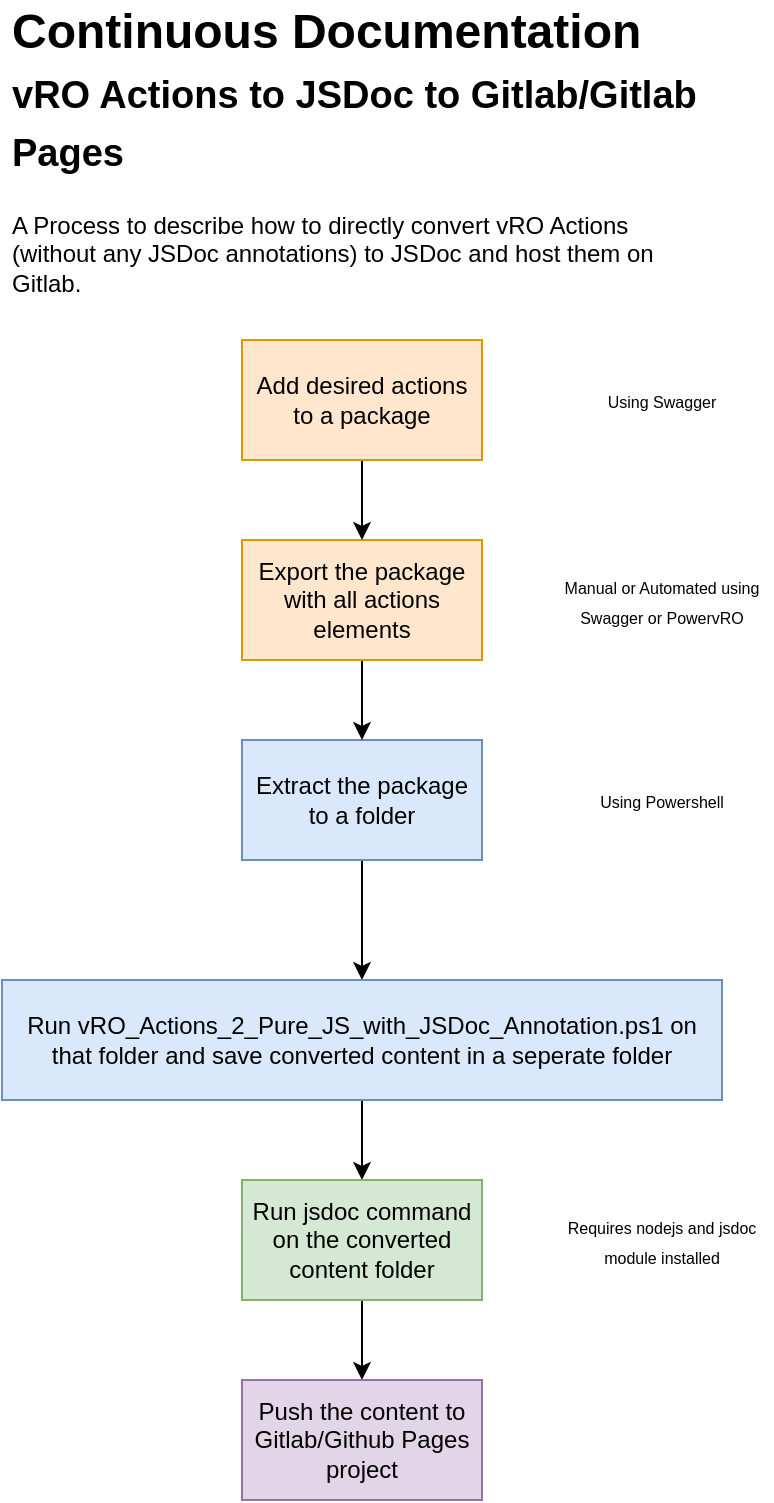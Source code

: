 <mxfile version="15.8.2" type="github">
  <diagram id="C5RBs43oDa-KdzZeNtuy" name="Page-1">
    <mxGraphModel dx="1609" dy="379" grid="1" gridSize="10" guides="1" tooltips="1" connect="1" arrows="1" fold="1" page="1" pageScale="1" pageWidth="827" pageHeight="1169" math="0" shadow="0">
      <root>
        <mxCell id="WIyWlLk6GJQsqaUBKTNV-0" />
        <mxCell id="WIyWlLk6GJQsqaUBKTNV-1" parent="WIyWlLk6GJQsqaUBKTNV-0" />
        <mxCell id="NOtf0btlQG_n-EOP7QbI-31" style="edgeStyle=orthogonalEdgeStyle;rounded=0;orthogonalLoop=1;jettySize=auto;html=1;exitX=0.5;exitY=1;exitDx=0;exitDy=0;entryX=0.5;entryY=0;entryDx=0;entryDy=0;fontSize=8;" edge="1" parent="WIyWlLk6GJQsqaUBKTNV-1" source="NOtf0btlQG_n-EOP7QbI-1" target="NOtf0btlQG_n-EOP7QbI-4">
          <mxGeometry relative="1" as="geometry" />
        </mxCell>
        <mxCell id="NOtf0btlQG_n-EOP7QbI-1" value="Extract the package to a folder" style="rounded=0;whiteSpace=wrap;html=1;fillColor=#dae8fc;strokeColor=#6c8ebf;" vertex="1" parent="WIyWlLk6GJQsqaUBKTNV-1">
          <mxGeometry x="-45" y="410" width="120" height="60" as="geometry" />
        </mxCell>
        <mxCell id="NOtf0btlQG_n-EOP7QbI-30" style="edgeStyle=orthogonalEdgeStyle;rounded=0;orthogonalLoop=1;jettySize=auto;html=1;exitX=0.5;exitY=1;exitDx=0;exitDy=0;entryX=0.5;entryY=0;entryDx=0;entryDy=0;fontSize=8;" edge="1" parent="WIyWlLk6GJQsqaUBKTNV-1" source="NOtf0btlQG_n-EOP7QbI-2" target="NOtf0btlQG_n-EOP7QbI-1">
          <mxGeometry relative="1" as="geometry" />
        </mxCell>
        <mxCell id="NOtf0btlQG_n-EOP7QbI-2" value="Export the package with all actions elements" style="rounded=0;whiteSpace=wrap;html=1;fillColor=#ffe6cc;strokeColor=#d79b00;" vertex="1" parent="WIyWlLk6GJQsqaUBKTNV-1">
          <mxGeometry x="-45" y="310" width="120" height="60" as="geometry" />
        </mxCell>
        <mxCell id="NOtf0btlQG_n-EOP7QbI-27" style="edgeStyle=orthogonalEdgeStyle;rounded=0;orthogonalLoop=1;jettySize=auto;html=1;exitX=0.5;exitY=1;exitDx=0;exitDy=0;entryX=0.5;entryY=0;entryDx=0;entryDy=0;fontSize=8;" edge="1" parent="WIyWlLk6GJQsqaUBKTNV-1" source="NOtf0btlQG_n-EOP7QbI-4" target="NOtf0btlQG_n-EOP7QbI-12">
          <mxGeometry relative="1" as="geometry" />
        </mxCell>
        <mxCell id="NOtf0btlQG_n-EOP7QbI-4" value="Run vRO_Actions_2_Pure_JS_with_JSDoc_Annotation.ps1 on that folder and save converted content in a seperate folder" style="rounded=0;whiteSpace=wrap;html=1;fillColor=#dae8fc;strokeColor=#6c8ebf;" vertex="1" parent="WIyWlLk6GJQsqaUBKTNV-1">
          <mxGeometry x="-165" y="530" width="360" height="60" as="geometry" />
        </mxCell>
        <mxCell id="NOtf0btlQG_n-EOP7QbI-6" value="&lt;h1 style=&quot;line-height: 0&quot;&gt;Continuous Documentation&lt;/h1&gt;&lt;h1&gt;&lt;font style=&quot;font-size: 19px&quot;&gt;vRO Actions to JSDoc to Gitlab/Gitlab Pages&lt;/font&gt;&lt;/h1&gt;&lt;p&gt;A Process to describe how to directly convert vRO Actions (without any JSDoc annotations) to JSDoc and host them on Gitlab.&lt;/p&gt;" style="text;html=1;strokeColor=none;fillColor=none;spacing=5;spacingTop=-20;whiteSpace=wrap;overflow=hidden;rounded=0;" vertex="1" parent="WIyWlLk6GJQsqaUBKTNV-1">
          <mxGeometry x="-165" y="50" width="360" height="140" as="geometry" />
        </mxCell>
        <mxCell id="NOtf0btlQG_n-EOP7QbI-7" value="&lt;font style=&quot;font-size: 8px&quot;&gt;Manual or Automated using Swagger or PowervRO&lt;/font&gt;" style="text;html=1;strokeColor=none;fillColor=none;align=center;verticalAlign=middle;whiteSpace=wrap;rounded=0;" vertex="1" parent="WIyWlLk6GJQsqaUBKTNV-1">
          <mxGeometry x="110" y="325" width="110" height="30" as="geometry" />
        </mxCell>
        <mxCell id="NOtf0btlQG_n-EOP7QbI-11" value="&lt;font style=&quot;font-size: 8px&quot;&gt;Using Powershell&lt;/font&gt;" style="text;html=1;strokeColor=none;fillColor=none;align=center;verticalAlign=middle;whiteSpace=wrap;rounded=0;" vertex="1" parent="WIyWlLk6GJQsqaUBKTNV-1">
          <mxGeometry x="110" y="425" width="110" height="30" as="geometry" />
        </mxCell>
        <mxCell id="NOtf0btlQG_n-EOP7QbI-32" style="edgeStyle=orthogonalEdgeStyle;rounded=0;orthogonalLoop=1;jettySize=auto;html=1;exitX=0.5;exitY=1;exitDx=0;exitDy=0;entryX=0.5;entryY=0;entryDx=0;entryDy=0;fontSize=8;" edge="1" parent="WIyWlLk6GJQsqaUBKTNV-1" source="NOtf0btlQG_n-EOP7QbI-12" target="NOtf0btlQG_n-EOP7QbI-25">
          <mxGeometry relative="1" as="geometry" />
        </mxCell>
        <mxCell id="NOtf0btlQG_n-EOP7QbI-12" value="Run jsdoc command on the converted content folder" style="rounded=0;whiteSpace=wrap;html=1;fillColor=#d5e8d4;strokeColor=#82b366;" vertex="1" parent="WIyWlLk6GJQsqaUBKTNV-1">
          <mxGeometry x="-45" y="630" width="120" height="60" as="geometry" />
        </mxCell>
        <mxCell id="NOtf0btlQG_n-EOP7QbI-13" value="&lt;font style=&quot;font-size: 8px&quot;&gt;Requires nodejs and jsdoc module installed&lt;/font&gt;" style="text;html=1;strokeColor=none;fillColor=none;align=center;verticalAlign=middle;whiteSpace=wrap;rounded=0;" vertex="1" parent="WIyWlLk6GJQsqaUBKTNV-1">
          <mxGeometry x="110" y="645" width="110" height="30" as="geometry" />
        </mxCell>
        <mxCell id="NOtf0btlQG_n-EOP7QbI-29" style="edgeStyle=orthogonalEdgeStyle;rounded=0;orthogonalLoop=1;jettySize=auto;html=1;exitX=0.5;exitY=1;exitDx=0;exitDy=0;entryX=0.5;entryY=0;entryDx=0;entryDy=0;fontSize=8;" edge="1" parent="WIyWlLk6GJQsqaUBKTNV-1" source="NOtf0btlQG_n-EOP7QbI-16" target="NOtf0btlQG_n-EOP7QbI-2">
          <mxGeometry relative="1" as="geometry" />
        </mxCell>
        <mxCell id="NOtf0btlQG_n-EOP7QbI-16" value="Add desired actions to a package" style="rounded=0;whiteSpace=wrap;html=1;fillColor=#ffe6cc;strokeColor=#d79b00;" vertex="1" parent="WIyWlLk6GJQsqaUBKTNV-1">
          <mxGeometry x="-45" y="210" width="120" height="60" as="geometry" />
        </mxCell>
        <mxCell id="NOtf0btlQG_n-EOP7QbI-18" value="&lt;font style=&quot;font-size: 8px&quot;&gt;Using Swagger&lt;/font&gt;" style="text;html=1;strokeColor=none;fillColor=none;align=center;verticalAlign=middle;whiteSpace=wrap;rounded=0;" vertex="1" parent="WIyWlLk6GJQsqaUBKTNV-1">
          <mxGeometry x="110" y="225" width="110" height="30" as="geometry" />
        </mxCell>
        <mxCell id="NOtf0btlQG_n-EOP7QbI-25" value="Push the content to Gitlab/Github Pages project" style="rounded=0;whiteSpace=wrap;html=1;fillColor=#e1d5e7;strokeColor=#9673a6;" vertex="1" parent="WIyWlLk6GJQsqaUBKTNV-1">
          <mxGeometry x="-45" y="730" width="120" height="60" as="geometry" />
        </mxCell>
      </root>
    </mxGraphModel>
  </diagram>
</mxfile>
